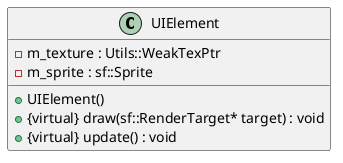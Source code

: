 @startuml UIElement
class UIElement
{
    +UIElement()
    +{virtual} draw(sf::RenderTarget* target) : void
    +{virtual} update() : void
    -m_texture : Utils::WeakTexPtr
    -m_sprite : sf::Sprite
}
@enduml